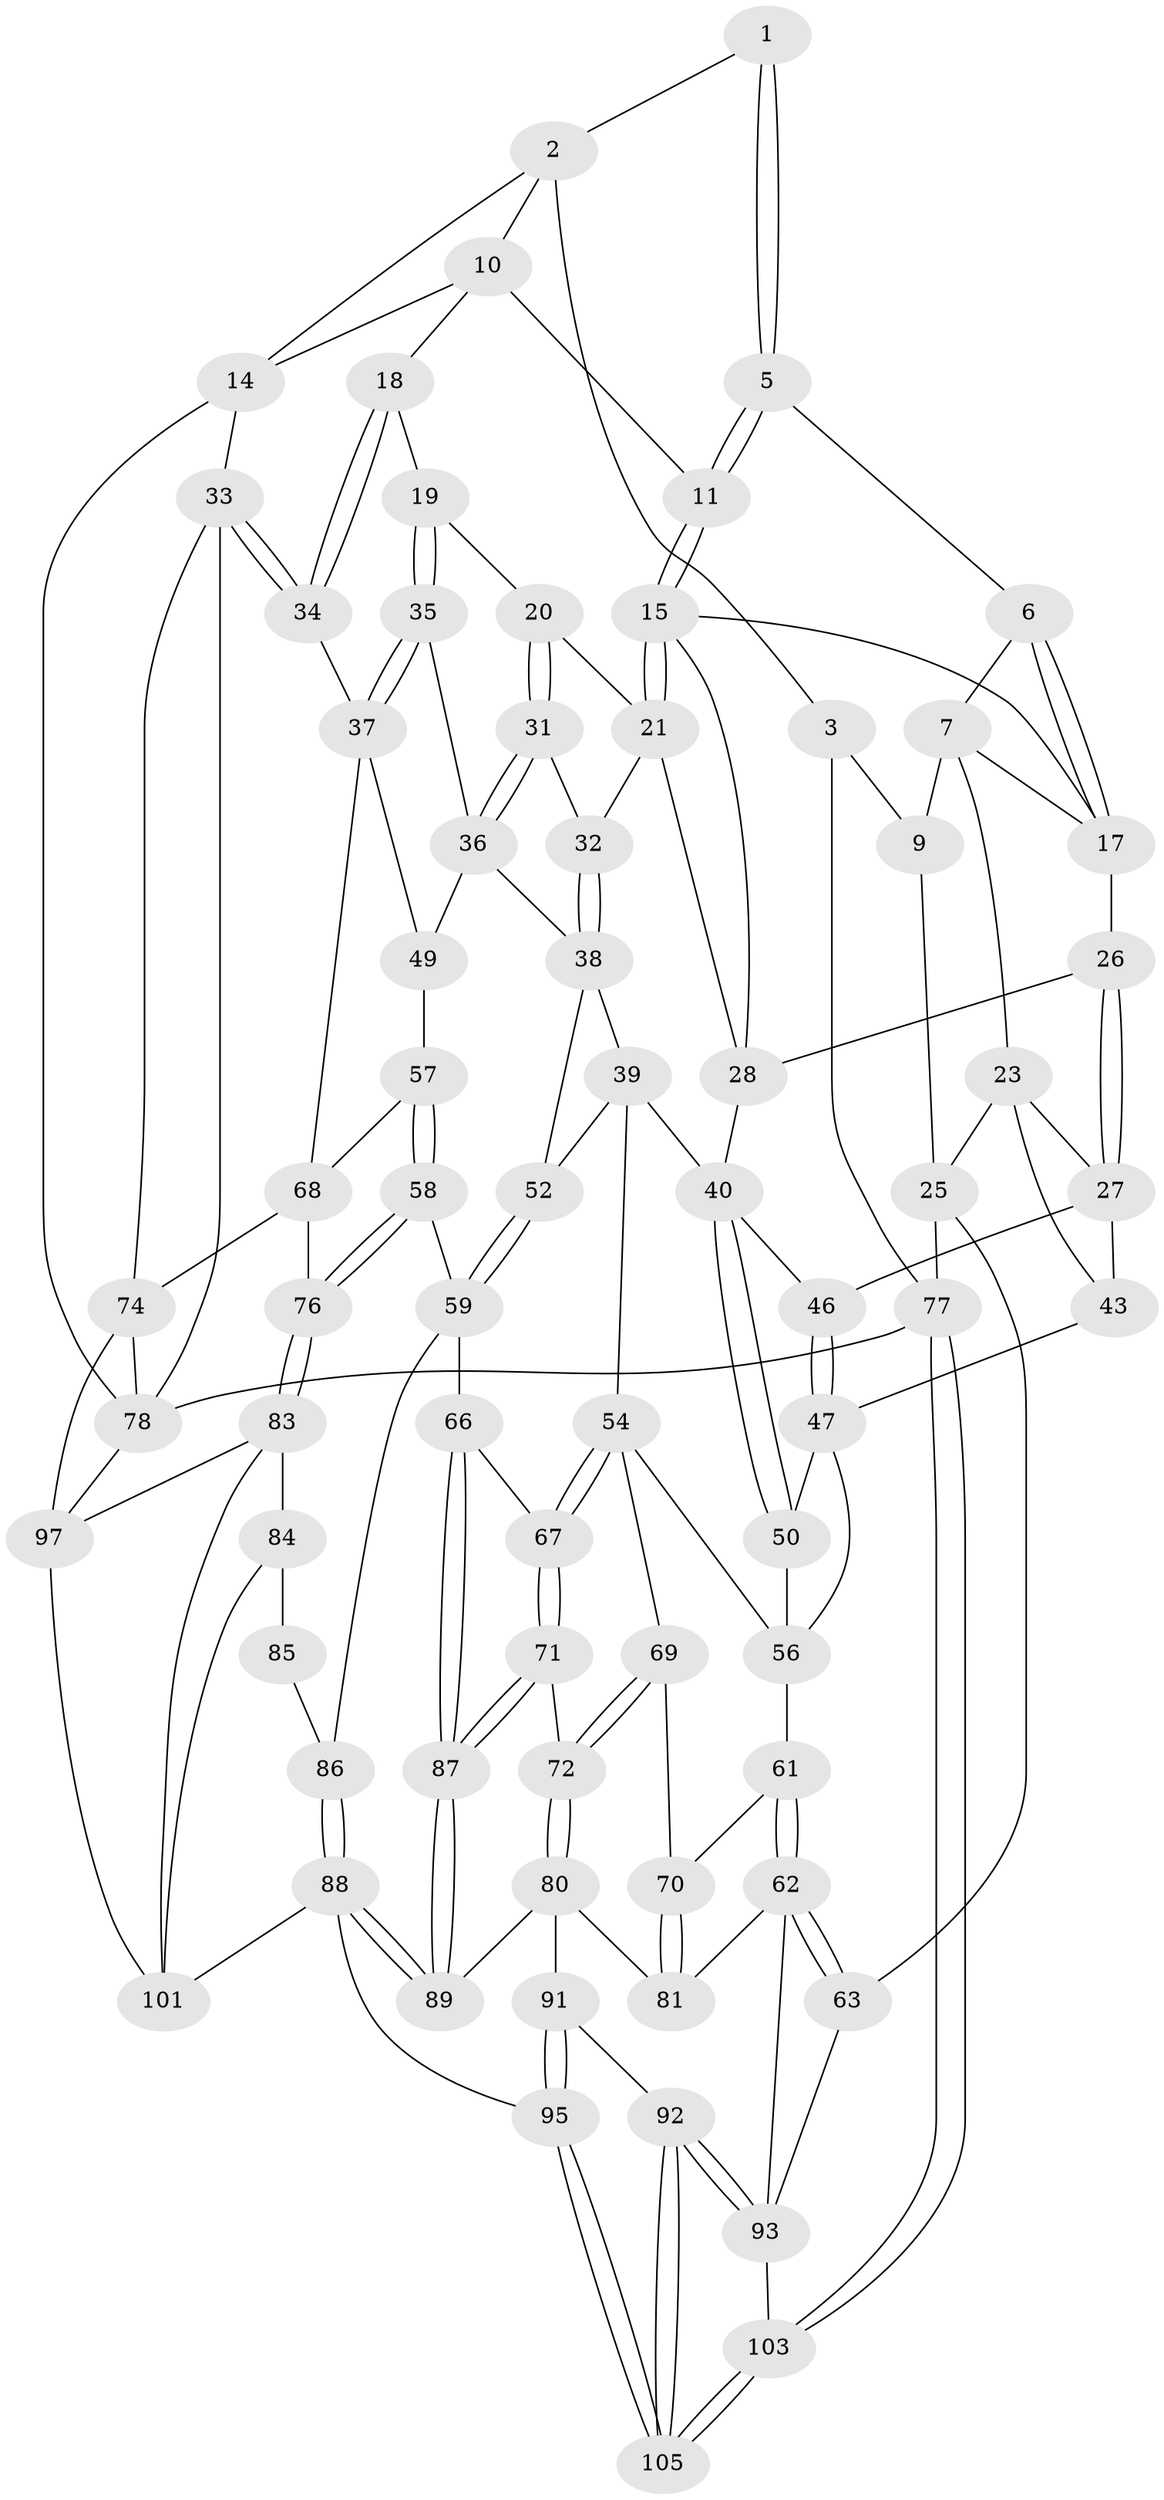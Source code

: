 // Generated by graph-tools (version 1.1) at 2025/52/02/27/25 19:52:41]
// undirected, 73 vertices, 162 edges
graph export_dot {
graph [start="1"]
  node [color=gray90,style=filled];
  1 [pos="+0.3213113284000592+0"];
  2 [pos="+0.656914264618825+0"];
  3 [pos="+0+0",super="+4"];
  5 [pos="+0.3223276716994721+0"];
  6 [pos="+0.2715937951770356+0.1737036445539422"];
  7 [pos="+0.1258434829906892+0.21956733542953033",super="+8"];
  9 [pos="+0.08758878217779771+0.14120297094235743",super="+12"];
  10 [pos="+0.6994167662200057+0.05926054830888069",super="+13"];
  11 [pos="+0.45949080923199026+0.1993876094384918"];
  14 [pos="+1+0.17833697065986667"];
  15 [pos="+0.4536532140820244+0.23394329857833962",super="+16"];
  17 [pos="+0.3177139443033403+0.2545651422827592",super="+22"];
  18 [pos="+0.7229186215006691+0.24712150324604976"];
  19 [pos="+0.6634809470843214+0.30024997822471916"];
  20 [pos="+0.49710477852455276+0.27903534302937294"];
  21 [pos="+0.4779563625808697+0.26675223750186206",super="+30"];
  23 [pos="+0.0874957283195615+0.3372200876748542",super="+24"];
  25 [pos="+0+0.428311777421214",super="+64"];
  26 [pos="+0.2032218981473776+0.3896361894011716"];
  27 [pos="+0.12576883414946008+0.3615430739268489",super="+42"];
  28 [pos="+0.3585170422475199+0.3931084380349255",super="+29"];
  31 [pos="+0.505266447129034+0.4165158659295473"];
  32 [pos="+0.43792000319912894+0.43147626979294185"];
  33 [pos="+1+0.4760181089596923",super="+73"];
  34 [pos="+0.9564592226410669+0.49766953302783423"];
  35 [pos="+0.6387781710035373+0.42078619874952533"];
  36 [pos="+0.6037072607964442+0.47263752818869875",super="+44"];
  37 [pos="+0.9431752266471911+0.5057868012577641",super="+48"];
  38 [pos="+0.4263039304735238+0.5011525324043391",super="+45"];
  39 [pos="+0.376179989247004+0.5434761655951162",super="+53"];
  40 [pos="+0.27765915015469794+0.5127548144346101",super="+41"];
  43 [pos="+0.03835094419556109+0.5479056892328736"];
  46 [pos="+0.14678463649286352+0.5311574154820284"];
  47 [pos="+0.0906884322406384+0.581920579176926",super="+51"];
  49 [pos="+0.6826645403116707+0.5456019102175962"];
  50 [pos="+0.26970149623120354+0.5411743648433867"];
  52 [pos="+0.5657052106712475+0.5745329672240419"];
  54 [pos="+0.39716627132964305+0.676422082921663",super="+55"];
  56 [pos="+0.26117288729955485+0.5919594248983221",super="+60"];
  57 [pos="+0.7040883892823137+0.6470916790474797"];
  58 [pos="+0.6516538044609084+0.7156180599213227"];
  59 [pos="+0.5733690521270908+0.6996244236314176",super="+65"];
  61 [pos="+0.11040158348058131+0.6959622032123832"];
  62 [pos="+0.028959496623474648+0.7730235873111839",super="+82"];
  63 [pos="+0+0.8017250283585337"];
  66 [pos="+0.49210129377456263+0.7254426898203556"];
  67 [pos="+0.4084104175029093+0.7052930528036511"];
  68 [pos="+0.8677191523592205+0.6042486225294885",super="+75"];
  69 [pos="+0.2631766977020048+0.6554992975723315"];
  70 [pos="+0.166399939737194+0.7110384946658224"];
  71 [pos="+0.3578223039579254+0.7583858384651287"];
  72 [pos="+0.3029129645460096+0.7824043483992478"];
  74 [pos="+0.8560979460803152+0.8244702689993636",super="+96"];
  76 [pos="+0.7581172376241221+0.8079202240375343"];
  77 [pos="+0+1"];
  78 [pos="+1+1",super="+79"];
  80 [pos="+0.28322392607308355+0.8019686251999157",super="+90"];
  81 [pos="+0.264416326243474+0.806087552066577"];
  83 [pos="+0.707127228686123+0.8768562408041607",super="+98"];
  84 [pos="+0.6802586621625274+0.8804826324060433",super="+100"];
  85 [pos="+0.5922191222987641+0.8822517326449815"];
  86 [pos="+0.5572333590638754+0.8570927496774416"];
  87 [pos="+0.43384746854310224+0.8687706032024468"];
  88 [pos="+0.44221390672970806+0.9148710236260137",super="+94"];
  89 [pos="+0.4397093195583741+0.9115943801671356"];
  91 [pos="+0.3335435288378522+0.8818639696661217"];
  92 [pos="+0.21114476251836906+1"];
  93 [pos="+0.19097753658959207+0.985691496877972",super="+99"];
  95 [pos="+0.35852158482130286+1"];
  97 [pos="+0.8814431735690545+0.9002467133117815",super="+104"];
  101 [pos="+0.5228417061828627+1",super="+102"];
  103 [pos="+0.03615876765427625+1"];
  105 [pos="+0.24708019863729538+1"];
  1 -- 2;
  1 -- 5;
  1 -- 5;
  2 -- 3;
  2 -- 10;
  2 -- 14;
  3 -- 77;
  3 -- 9 [weight=2];
  5 -- 6;
  5 -- 11;
  5 -- 11;
  6 -- 7;
  6 -- 17;
  6 -- 17;
  7 -- 9;
  7 -- 23;
  7 -- 17;
  9 -- 25;
  10 -- 11;
  10 -- 18;
  10 -- 14;
  11 -- 15;
  11 -- 15;
  14 -- 33;
  14 -- 78;
  15 -- 21;
  15 -- 21;
  15 -- 17;
  15 -- 28;
  17 -- 26;
  18 -- 19;
  18 -- 34;
  18 -- 34;
  19 -- 20;
  19 -- 35;
  19 -- 35;
  20 -- 21;
  20 -- 31;
  20 -- 31;
  21 -- 32;
  21 -- 28;
  23 -- 27;
  23 -- 25;
  23 -- 43;
  25 -- 77;
  25 -- 63;
  26 -- 27;
  26 -- 27;
  26 -- 28;
  27 -- 43;
  27 -- 46;
  28 -- 40;
  31 -- 32;
  31 -- 36;
  31 -- 36;
  32 -- 38;
  32 -- 38;
  33 -- 34;
  33 -- 34;
  33 -- 74;
  33 -- 78;
  34 -- 37;
  35 -- 36;
  35 -- 37;
  35 -- 37;
  36 -- 49;
  36 -- 38;
  37 -- 49;
  37 -- 68;
  38 -- 39;
  38 -- 52;
  39 -- 40;
  39 -- 52;
  39 -- 54;
  40 -- 50;
  40 -- 50;
  40 -- 46;
  43 -- 47;
  46 -- 47;
  46 -- 47;
  47 -- 50;
  47 -- 56;
  49 -- 57;
  50 -- 56;
  52 -- 59;
  52 -- 59;
  54 -- 67;
  54 -- 67;
  54 -- 56;
  54 -- 69;
  56 -- 61;
  57 -- 58;
  57 -- 58;
  57 -- 68;
  58 -- 59;
  58 -- 76;
  58 -- 76;
  59 -- 66;
  59 -- 86;
  61 -- 62;
  61 -- 62;
  61 -- 70;
  62 -- 63;
  62 -- 63;
  62 -- 81;
  62 -- 93;
  63 -- 93;
  66 -- 67;
  66 -- 87;
  66 -- 87;
  67 -- 71;
  67 -- 71;
  68 -- 74;
  68 -- 76;
  69 -- 70;
  69 -- 72;
  69 -- 72;
  70 -- 81;
  70 -- 81;
  71 -- 72;
  71 -- 87;
  71 -- 87;
  72 -- 80;
  72 -- 80;
  74 -- 97;
  74 -- 78;
  76 -- 83;
  76 -- 83;
  77 -- 103;
  77 -- 103;
  77 -- 78;
  78 -- 97;
  80 -- 81;
  80 -- 89;
  80 -- 91;
  83 -- 84;
  83 -- 97;
  83 -- 101;
  84 -- 85 [weight=2];
  84 -- 101;
  85 -- 86;
  86 -- 88;
  86 -- 88;
  87 -- 89;
  87 -- 89;
  88 -- 89;
  88 -- 89;
  88 -- 101;
  88 -- 95;
  91 -- 92;
  91 -- 95;
  91 -- 95;
  92 -- 93;
  92 -- 93;
  92 -- 105;
  92 -- 105;
  93 -- 103;
  95 -- 105;
  95 -- 105;
  97 -- 101;
  103 -- 105;
  103 -- 105;
}
